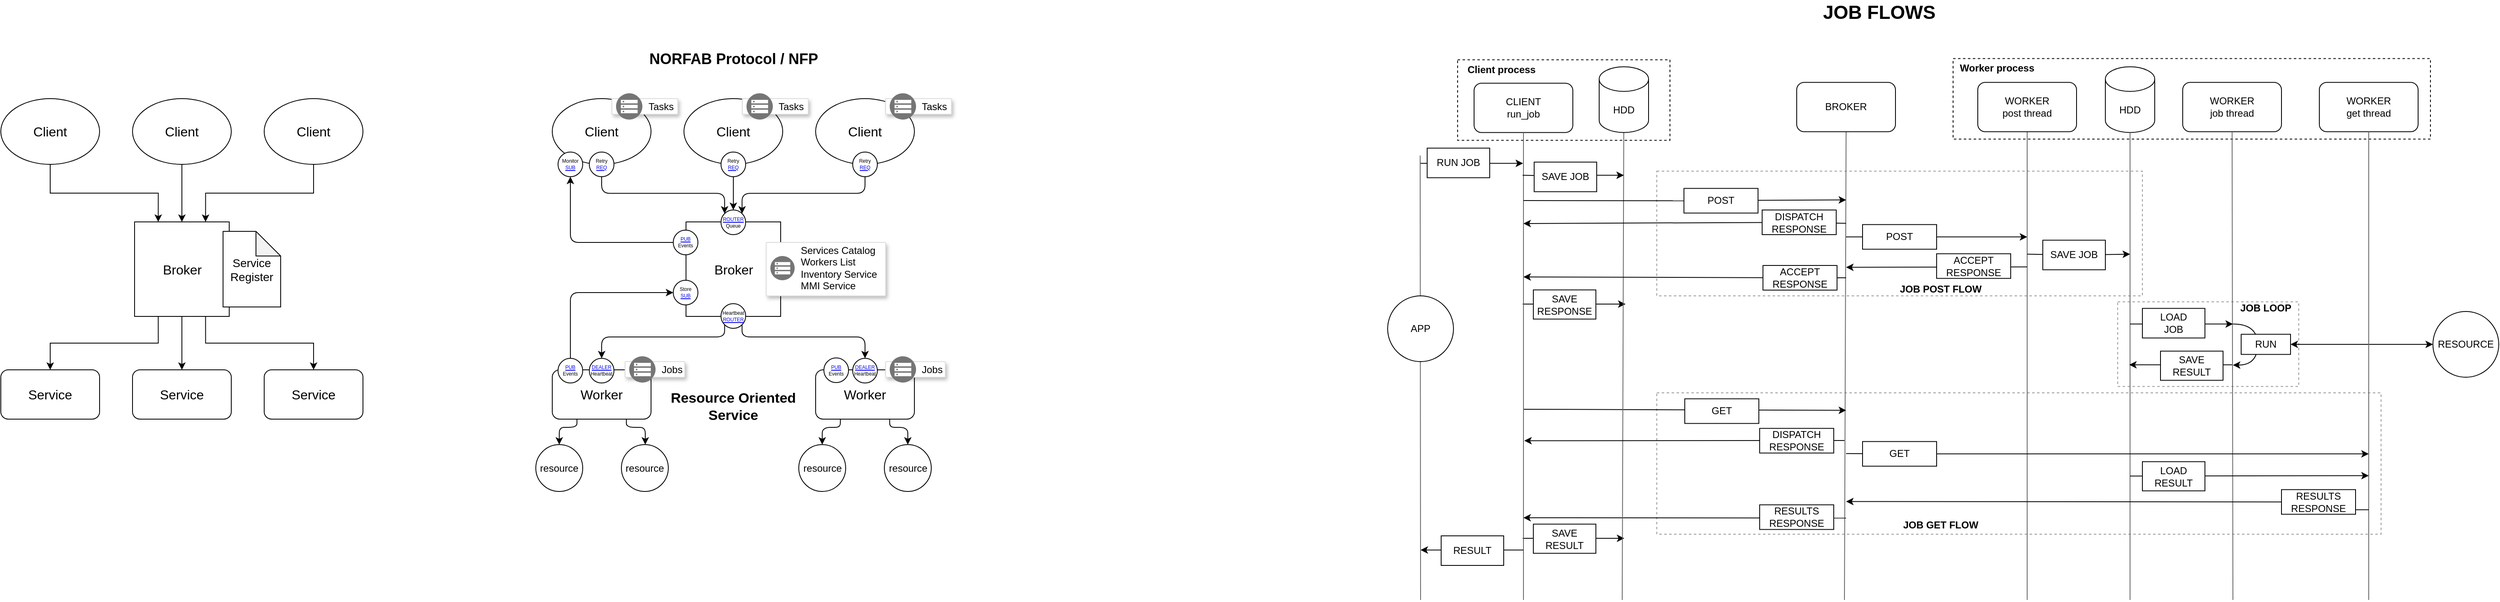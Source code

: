 <mxfile version="20.8.16" type="device"><diagram name="Page-1" id="EmvrVEdxaaQH5UVWdJDt"><mxGraphModel dx="2252" dy="894" grid="1" gridSize="10" guides="1" tooltips="1" connect="1" arrows="1" fold="1" page="1" pageScale="1" pageWidth="850" pageHeight="1100" math="0" shadow="0"><root><mxCell id="0"/><mxCell id="1" parent="0"/><mxCell id="1AsBTMf-P2dV9LIgMeSf-17" value="" style="endArrow=classic;html=1;rounded=0;endFill=1;startArrow=none;startFill=0;" parent="1" edge="1"><mxGeometry width="50" height="50" relative="1" as="geometry"><mxPoint x="1924.5" y="308.75" as="sourcePoint"/><mxPoint x="2049.5" y="308.75" as="targetPoint"/></mxGeometry></mxCell><mxCell id="1AsBTMf-P2dV9LIgMeSf-9" style="rounded=0;orthogonalLoop=1;jettySize=auto;html=1;exitX=0.5;exitY=1;exitDx=0;exitDy=0;endArrow=none;endFill=0;strokeColor=#666666;strokeWidth=1;" parent="1" edge="1"><mxGeometry relative="1" as="geometry"><mxPoint x="1925" y="840" as="targetPoint"/><mxPoint x="1924.5" y="299.25" as="sourcePoint"/></mxGeometry></mxCell><mxCell id="1AsBTMf-P2dV9LIgMeSf-6" value="" style="endArrow=classic;html=1;rounded=0;endFill=1;startArrow=none;startFill=0;" parent="1" edge="1"><mxGeometry width="50" height="50" relative="1" as="geometry"><mxPoint x="2049" y="765" as="sourcePoint"/><mxPoint x="2172.5" y="765" as="targetPoint"/></mxGeometry></mxCell><mxCell id="y4nq8baGXFF4WAOKkIi2-85" value="" style="rounded=0;whiteSpace=wrap;html=1;dashed=1;" parent="1" vertex="1"><mxGeometry x="1970" y="182.75" width="258" height="98" as="geometry"/></mxCell><mxCell id="y4nq8baGXFF4WAOKkIi2-86" value="Client process" style="text;html=1;strokeColor=none;fillColor=none;align=center;verticalAlign=middle;whiteSpace=wrap;rounded=0;fontStyle=1" parent="1" vertex="1"><mxGeometry x="1967" y="179.75" width="113" height="30" as="geometry"/></mxCell><mxCell id="y4nq8baGXFF4WAOKkIi2-78" value="" style="endArrow=classic;html=1;rounded=0;endFill=1;startArrow=none;startFill=0;" parent="1" edge="1"><mxGeometry width="50" height="50" relative="1" as="geometry"><mxPoint x="2049" y="480.0" as="sourcePoint"/><mxPoint x="2174" y="480.0" as="targetPoint"/></mxGeometry></mxCell><mxCell id="y4nq8baGXFF4WAOKkIi2-79" value="SAVE&lt;br&gt;RESPONSE" style="rounded=0;whiteSpace=wrap;html=1;" parent="1" vertex="1"><mxGeometry x="2062" y="462.75" width="76" height="35.5" as="geometry"/></mxCell><mxCell id="y4nq8baGXFF4WAOKkIi2-64" value="" style="rounded=0;whiteSpace=wrap;html=1;dashed=1;strokeColor=#999999;" parent="1" vertex="1"><mxGeometry x="2212" y="588" width="880" height="172" as="geometry"/></mxCell><mxCell id="y4nq8baGXFF4WAOKkIi2-62" value="" style="rounded=0;whiteSpace=wrap;html=1;dashed=1;strokeColor=#999999;" parent="1" vertex="1"><mxGeometry x="2212" y="318.25" width="590" height="151.75" as="geometry"/></mxCell><mxCell id="y4nq8baGXFF4WAOKkIi2-49" value="" style="rounded=0;whiteSpace=wrap;html=1;dashed=1;strokeColor=#999999;" parent="1" vertex="1"><mxGeometry x="2772" y="477.25" width="220" height="103" as="geometry"/></mxCell><mxCell id="y4nq8baGXFF4WAOKkIi2-40" value="" style="rounded=0;whiteSpace=wrap;html=1;dashed=1;" parent="1" vertex="1"><mxGeometry x="2572" y="181.25" width="580" height="98" as="geometry"/></mxCell><mxCell id="cgD56HcXu8aioEWl0BVU-12" style="edgeStyle=orthogonalEdgeStyle;rounded=0;orthogonalLoop=1;jettySize=auto;html=1;exitX=0.5;exitY=1;exitDx=0;exitDy=0;entryX=0.25;entryY=0;entryDx=0;entryDy=0;fontSize=16;" parent="1" source="cgD56HcXu8aioEWl0BVU-4" target="cgD56HcXu8aioEWl0BVU-11" edge="1"><mxGeometry relative="1" as="geometry"/></mxCell><mxCell id="cgD56HcXu8aioEWl0BVU-4" value="Client" style="ellipse;whiteSpace=wrap;html=1;fontSize=16;" parent="1" vertex="1"><mxGeometry x="200" y="230" width="120" height="80" as="geometry"/></mxCell><mxCell id="cgD56HcXu8aioEWl0BVU-5" value="Service" style="rounded=1;whiteSpace=wrap;html=1;fontSize=16;" parent="1" vertex="1"><mxGeometry x="200" y="560" width="120" height="60" as="geometry"/></mxCell><mxCell id="cgD56HcXu8aioEWl0BVU-6" value="Service" style="rounded=1;whiteSpace=wrap;html=1;fontSize=16;" parent="1" vertex="1"><mxGeometry x="360" y="560" width="120" height="60" as="geometry"/></mxCell><mxCell id="cgD56HcXu8aioEWl0BVU-7" value="Service" style="rounded=1;whiteSpace=wrap;html=1;fontSize=16;" parent="1" vertex="1"><mxGeometry x="520" y="560" width="120" height="60" as="geometry"/></mxCell><mxCell id="cgD56HcXu8aioEWl0BVU-13" style="edgeStyle=orthogonalEdgeStyle;rounded=0;orthogonalLoop=1;jettySize=auto;html=1;exitX=0.5;exitY=1;exitDx=0;exitDy=0;entryX=0.5;entryY=0;entryDx=0;entryDy=0;fontSize=16;" parent="1" source="cgD56HcXu8aioEWl0BVU-8" target="cgD56HcXu8aioEWl0BVU-11" edge="1"><mxGeometry relative="1" as="geometry"/></mxCell><mxCell id="cgD56HcXu8aioEWl0BVU-8" value="Client" style="ellipse;whiteSpace=wrap;html=1;fontSize=16;" parent="1" vertex="1"><mxGeometry x="360" y="230" width="120" height="80" as="geometry"/></mxCell><mxCell id="cgD56HcXu8aioEWl0BVU-14" style="edgeStyle=orthogonalEdgeStyle;rounded=0;orthogonalLoop=1;jettySize=auto;html=1;exitX=0.5;exitY=1;exitDx=0;exitDy=0;entryX=0.75;entryY=0;entryDx=0;entryDy=0;fontSize=16;" parent="1" source="cgD56HcXu8aioEWl0BVU-9" target="cgD56HcXu8aioEWl0BVU-11" edge="1"><mxGeometry relative="1" as="geometry"/></mxCell><mxCell id="cgD56HcXu8aioEWl0BVU-9" value="Client" style="ellipse;whiteSpace=wrap;html=1;fontSize=16;" parent="1" vertex="1"><mxGeometry x="520" y="230" width="120" height="80" as="geometry"/></mxCell><mxCell id="cgD56HcXu8aioEWl0BVU-15" style="edgeStyle=orthogonalEdgeStyle;rounded=0;orthogonalLoop=1;jettySize=auto;html=1;exitX=0.25;exitY=1;exitDx=0;exitDy=0;fontSize=16;" parent="1" source="cgD56HcXu8aioEWl0BVU-11" target="cgD56HcXu8aioEWl0BVU-5" edge="1"><mxGeometry relative="1" as="geometry"/></mxCell><mxCell id="cgD56HcXu8aioEWl0BVU-16" style="edgeStyle=orthogonalEdgeStyle;rounded=0;orthogonalLoop=1;jettySize=auto;html=1;exitX=0.5;exitY=1;exitDx=0;exitDy=0;entryX=0.5;entryY=0;entryDx=0;entryDy=0;fontSize=16;" parent="1" source="cgD56HcXu8aioEWl0BVU-11" target="cgD56HcXu8aioEWl0BVU-6" edge="1"><mxGeometry relative="1" as="geometry"/></mxCell><mxCell id="cgD56HcXu8aioEWl0BVU-17" style="edgeStyle=orthogonalEdgeStyle;rounded=0;orthogonalLoop=1;jettySize=auto;html=1;exitX=0.75;exitY=1;exitDx=0;exitDy=0;entryX=0.5;entryY=0;entryDx=0;entryDy=0;fontSize=16;" parent="1" source="cgD56HcXu8aioEWl0BVU-11" target="cgD56HcXu8aioEWl0BVU-7" edge="1"><mxGeometry relative="1" as="geometry"/></mxCell><mxCell id="cgD56HcXu8aioEWl0BVU-11" value="Broker" style="whiteSpace=wrap;html=1;aspect=fixed;fontSize=16;" parent="1" vertex="1"><mxGeometry x="362.5" y="380" width="115" height="115" as="geometry"/></mxCell><mxCell id="cgD56HcXu8aioEWl0BVU-18" value="Service&lt;br style=&quot;font-size: 14px;&quot;&gt;Register" style="shape=note;whiteSpace=wrap;html=1;backgroundOutline=1;darkOpacity=0.05;fontSize=14;" parent="1" vertex="1"><mxGeometry x="470" y="391.5" width="70" height="92" as="geometry"/></mxCell><mxCell id="gEVkTwlUMjT4_TGQj6Wl-2" value="Client" style="ellipse;whiteSpace=wrap;html=1;fontSize=16;" parent="1" vertex="1"><mxGeometry x="870" y="230" width="120" height="80" as="geometry"/></mxCell><mxCell id="xy4Jh7Qa_gmu5vVFVu2u-9" style="edgeStyle=orthogonalEdgeStyle;rounded=1;orthogonalLoop=1;jettySize=auto;html=1;exitX=0.25;exitY=1;exitDx=0;exitDy=0;entryX=0.5;entryY=0;entryDx=0;entryDy=0;" parent="1" source="gEVkTwlUMjT4_TGQj6Wl-3" target="xy4Jh7Qa_gmu5vVFVu2u-1" edge="1"><mxGeometry relative="1" as="geometry"><Array as="points"><mxPoint x="900" y="630"/><mxPoint x="879" y="630"/></Array></mxGeometry></mxCell><mxCell id="xy4Jh7Qa_gmu5vVFVu2u-10" style="edgeStyle=orthogonalEdgeStyle;rounded=1;orthogonalLoop=1;jettySize=auto;html=1;exitX=0.75;exitY=1;exitDx=0;exitDy=0;entryX=0.5;entryY=0;entryDx=0;entryDy=0;" parent="1" source="gEVkTwlUMjT4_TGQj6Wl-3" target="xy4Jh7Qa_gmu5vVFVu2u-2" edge="1"><mxGeometry relative="1" as="geometry"><Array as="points"><mxPoint x="960" y="630"/><mxPoint x="983" y="630"/><mxPoint x="983" y="651"/></Array></mxGeometry></mxCell><mxCell id="gEVkTwlUMjT4_TGQj6Wl-3" value="Worker" style="rounded=1;whiteSpace=wrap;html=1;fontSize=16;" parent="1" vertex="1"><mxGeometry x="870" y="560" width="120" height="60" as="geometry"/></mxCell><mxCell id="gEVkTwlUMjT4_TGQj6Wl-5" value="Worker" style="rounded=1;whiteSpace=wrap;html=1;fontSize=16;" parent="1" vertex="1"><mxGeometry x="1190" y="560" width="120" height="60" as="geometry"/></mxCell><mxCell id="gEVkTwlUMjT4_TGQj6Wl-6" style="edgeStyle=orthogonalEdgeStyle;rounded=0;orthogonalLoop=1;jettySize=auto;html=1;exitX=0.5;exitY=1;exitDx=0;exitDy=0;entryX=0.5;entryY=0;entryDx=0;entryDy=0;fontSize=16;startArrow=none;" parent="1" source="xy4Jh7Qa_gmu5vVFVu2u-31" target="xy4Jh7Qa_gmu5vVFVu2u-27" edge="1"><mxGeometry relative="1" as="geometry"/></mxCell><mxCell id="gEVkTwlUMjT4_TGQj6Wl-7" value="Client" style="ellipse;whiteSpace=wrap;html=1;fontSize=16;" parent="1" vertex="1"><mxGeometry x="1030" y="230" width="120" height="80" as="geometry"/></mxCell><mxCell id="gEVkTwlUMjT4_TGQj6Wl-8" style="edgeStyle=orthogonalEdgeStyle;rounded=1;orthogonalLoop=1;jettySize=auto;html=1;exitX=0.5;exitY=1;exitDx=0;exitDy=0;entryX=1;entryY=0;entryDx=0;entryDy=0;fontSize=16;startArrow=none;" parent="1" source="xy4Jh7Qa_gmu5vVFVu2u-33" target="xy4Jh7Qa_gmu5vVFVu2u-27" edge="1"><mxGeometry relative="1" as="geometry"/></mxCell><mxCell id="gEVkTwlUMjT4_TGQj6Wl-9" value="Client" style="ellipse;whiteSpace=wrap;html=1;fontSize=16;" parent="1" vertex="1"><mxGeometry x="1190" y="230" width="120" height="80" as="geometry"/></mxCell><mxCell id="gEVkTwlUMjT4_TGQj6Wl-10" style="edgeStyle=orthogonalEdgeStyle;rounded=1;orthogonalLoop=1;jettySize=auto;html=1;exitX=0;exitY=1;exitDx=0;exitDy=0;fontSize=16;entryX=0.5;entryY=0;entryDx=0;entryDy=0;" parent="1" source="xy4Jh7Qa_gmu5vVFVu2u-65" target="xy4Jh7Qa_gmu5vVFVu2u-23" edge="1"><mxGeometry relative="1" as="geometry"><Array as="points"><mxPoint x="1079" y="520"/><mxPoint x="930" y="520"/></Array></mxGeometry></mxCell><mxCell id="gEVkTwlUMjT4_TGQj6Wl-12" style="edgeStyle=orthogonalEdgeStyle;rounded=0;orthogonalLoop=1;jettySize=auto;html=1;exitX=0.75;exitY=1;exitDx=0;exitDy=0;entryX=0.5;entryY=0;entryDx=0;entryDy=0;fontSize=16;startArrow=none;" parent="1" source="xy4Jh7Qa_gmu5vVFVu2u-24" target="gEVkTwlUMjT4_TGQj6Wl-5" edge="1"><mxGeometry relative="1" as="geometry"/></mxCell><mxCell id="xy4Jh7Qa_gmu5vVFVu2u-26" style="edgeStyle=orthogonalEdgeStyle;rounded=1;orthogonalLoop=1;jettySize=auto;html=1;exitX=1;exitY=1;exitDx=0;exitDy=0;entryX=0.5;entryY=0;entryDx=0;entryDy=0;fontSize=6;" parent="1" source="xy4Jh7Qa_gmu5vVFVu2u-65" target="xy4Jh7Qa_gmu5vVFVu2u-24" edge="1"><mxGeometry relative="1" as="geometry"><Array as="points"><mxPoint x="1101" y="520"/><mxPoint x="1250" y="520"/></Array></mxGeometry></mxCell><mxCell id="gEVkTwlUMjT4_TGQj6Wl-13" value="Broker" style="whiteSpace=wrap;html=1;aspect=fixed;fontSize=16;" parent="1" vertex="1"><mxGeometry x="1032.5" y="380" width="115" height="115" as="geometry"/></mxCell><mxCell id="gEVkTwlUMjT4_TGQj6Wl-28" value="Resource&amp;nbsp;Oriented &lt;br&gt;Service" style="text;html=1;strokeColor=none;fillColor=none;align=center;verticalAlign=middle;whiteSpace=wrap;rounded=0;fontSize=17;fontStyle=1" parent="1" vertex="1"><mxGeometry x="1005" y="590" width="170" height="30" as="geometry"/></mxCell><mxCell id="xy4Jh7Qa_gmu5vVFVu2u-1" value="resource" style="ellipse;whiteSpace=wrap;html=1;aspect=fixed;" parent="1" vertex="1"><mxGeometry x="850" y="651" width="57" height="57" as="geometry"/></mxCell><mxCell id="xy4Jh7Qa_gmu5vVFVu2u-2" value="resource" style="ellipse;whiteSpace=wrap;html=1;aspect=fixed;" parent="1" vertex="1"><mxGeometry x="954" y="651" width="57" height="57" as="geometry"/></mxCell><mxCell id="xy4Jh7Qa_gmu5vVFVu2u-23" value="&lt;a href=&quot;https://rfc.zeromq.org/spec/28/#the-dealer-socket-type&quot;&gt;DEALER&lt;/a&gt;&lt;br&gt;Heartbeat" style="ellipse;whiteSpace=wrap;html=1;aspect=fixed;fontSize=6;" parent="1" vertex="1"><mxGeometry x="915" y="546" width="30" height="30" as="geometry"/></mxCell><mxCell id="xy4Jh7Qa_gmu5vVFVu2u-24" value="&lt;a href=&quot;https://rfc.zeromq.org/spec/28/#the-dealer-socket-type&quot;&gt;DEALER&lt;br&gt;&lt;/a&gt;Heartbeat" style="ellipse;whiteSpace=wrap;html=1;aspect=fixed;fontSize=6;" parent="1" vertex="1"><mxGeometry x="1235" y="546" width="30" height="30" as="geometry"/></mxCell><mxCell id="xy4Jh7Qa_gmu5vVFVu2u-27" value="&lt;a href=&quot;https://rfc.zeromq.org/spec/28/#the-router-socket-type&quot;&gt;ROUTER&lt;/a&gt;&lt;br&gt;Queue" style="ellipse;whiteSpace=wrap;html=1;aspect=fixed;fontSize=6;" parent="1" vertex="1"><mxGeometry x="1075" y="365.5" width="30" height="30" as="geometry"/></mxCell><mxCell id="xy4Jh7Qa_gmu5vVFVu2u-35" style="edgeStyle=orthogonalEdgeStyle;rounded=1;orthogonalLoop=1;jettySize=auto;html=1;exitX=0.5;exitY=1;exitDx=0;exitDy=0;entryX=0;entryY=0;entryDx=0;entryDy=0;fontSize=6;elbow=vertical;jumpSize=6;startArrow=none;startFill=0;" parent="1" source="xy4Jh7Qa_gmu5vVFVu2u-29" target="xy4Jh7Qa_gmu5vVFVu2u-27" edge="1"><mxGeometry relative="1" as="geometry"/></mxCell><mxCell id="xy4Jh7Qa_gmu5vVFVu2u-29" value="Retry&lt;br&gt;&lt;a href=&quot;https://rfc.zeromq.org/spec/28/#the-req-socket-type&quot;&gt;REQ&lt;/a&gt;" style="ellipse;whiteSpace=wrap;html=1;aspect=fixed;fontSize=6;" parent="1" vertex="1"><mxGeometry x="915" y="295" width="30" height="30" as="geometry"/></mxCell><mxCell id="xy4Jh7Qa_gmu5vVFVu2u-32" value="" style="edgeStyle=orthogonalEdgeStyle;rounded=0;orthogonalLoop=1;jettySize=auto;html=1;exitX=0.5;exitY=1;exitDx=0;exitDy=0;entryX=0.5;entryY=0;entryDx=0;entryDy=0;fontSize=16;endArrow=none;" parent="1" source="gEVkTwlUMjT4_TGQj6Wl-7" target="xy4Jh7Qa_gmu5vVFVu2u-31" edge="1"><mxGeometry relative="1" as="geometry"><mxPoint x="1090" y="310" as="sourcePoint"/><mxPoint x="1090" y="380" as="targetPoint"/></mxGeometry></mxCell><mxCell id="xy4Jh7Qa_gmu5vVFVu2u-31" value="Retry&lt;br style=&quot;border-color: var(--border-color);&quot;&gt;&lt;a style=&quot;border-color: var(--border-color);&quot; href=&quot;https://rfc.zeromq.org/spec/28/#the-req-socket-type&quot;&gt;REQ&lt;/a&gt;" style="ellipse;whiteSpace=wrap;html=1;aspect=fixed;fontSize=6;" parent="1" vertex="1"><mxGeometry x="1075" y="295" width="30" height="30" as="geometry"/></mxCell><mxCell id="xy4Jh7Qa_gmu5vVFVu2u-34" value="" style="edgeStyle=orthogonalEdgeStyle;rounded=0;orthogonalLoop=1;jettySize=auto;html=1;exitX=0.5;exitY=1;exitDx=0;exitDy=0;entryX=0.75;entryY=0;entryDx=0;entryDy=0;fontSize=16;endArrow=none;" parent="1" source="gEVkTwlUMjT4_TGQj6Wl-9" target="xy4Jh7Qa_gmu5vVFVu2u-33" edge="1"><mxGeometry relative="1" as="geometry"><mxPoint x="1250" y="310" as="sourcePoint"/><mxPoint x="1118.75" y="380" as="targetPoint"/></mxGeometry></mxCell><mxCell id="xy4Jh7Qa_gmu5vVFVu2u-33" value="Retry&lt;br style=&quot;border-color: var(--border-color);&quot;&gt;&lt;a style=&quot;border-color: var(--border-color);&quot; href=&quot;https://rfc.zeromq.org/spec/28/#the-req-socket-type&quot;&gt;REQ&lt;/a&gt;" style="ellipse;whiteSpace=wrap;html=1;aspect=fixed;fontSize=6;" parent="1" vertex="1"><mxGeometry x="1235" y="295" width="30" height="30" as="geometry"/></mxCell><mxCell id="xy4Jh7Qa_gmu5vVFVu2u-36" value="NORFAB Protocol / NFP" style="text;html=1;strokeColor=none;fillColor=none;align=center;verticalAlign=middle;whiteSpace=wrap;rounded=0;fontSize=18;fontStyle=1" parent="1" vertex="1"><mxGeometry x="918.75" y="167" width="342.5" height="30" as="geometry"/></mxCell><mxCell id="xy4Jh7Qa_gmu5vVFVu2u-40" value="" style="strokeColor=#dddddd;shadow=1;strokeWidth=1;rounded=1;absoluteArcSize=1;arcSize=2;fontSize=10;" parent="1" vertex="1"><mxGeometry x="958.5" y="550" width="72.5" height="19" as="geometry"/></mxCell><mxCell id="xy4Jh7Qa_gmu5vVFVu2u-41" value="Jobs" style="sketch=0;dashed=0;connectable=0;html=1;fillColor=#757575;strokeColor=none;shape=mxgraph.gcp2.persistent_disk_snapshot;part=1;labelPosition=right;verticalLabelPosition=middle;align=left;verticalAlign=middle;spacingLeft=5;fontSize=12;" parent="xy4Jh7Qa_gmu5vVFVu2u-40" vertex="1"><mxGeometry y="0.5" width="32" height="32" relative="1" as="geometry"><mxPoint x="5" y="-16" as="offset"/></mxGeometry></mxCell><mxCell id="xy4Jh7Qa_gmu5vVFVu2u-42" value="" style="strokeColor=#dddddd;shadow=1;strokeWidth=1;rounded=1;absoluteArcSize=1;arcSize=2;fontSize=10;" parent="1" vertex="1"><mxGeometry x="1275" y="550" width="72.5" height="19" as="geometry"/></mxCell><mxCell id="xy4Jh7Qa_gmu5vVFVu2u-43" value="Jobs" style="sketch=0;dashed=0;connectable=0;html=1;fillColor=#757575;strokeColor=none;shape=mxgraph.gcp2.persistent_disk_snapshot;part=1;labelPosition=right;verticalLabelPosition=middle;align=left;verticalAlign=middle;spacingLeft=5;fontSize=12;" parent="xy4Jh7Qa_gmu5vVFVu2u-42" vertex="1"><mxGeometry y="0.5" width="32" height="32" relative="1" as="geometry"><mxPoint x="5" y="-16" as="offset"/></mxGeometry></mxCell><mxCell id="xy4Jh7Qa_gmu5vVFVu2u-44" value="" style="strokeColor=#dddddd;shadow=1;strokeWidth=1;rounded=1;absoluteArcSize=1;arcSize=2;fontSize=10;" parent="1" vertex="1"><mxGeometry x="1130" y="405" width="145" height="65" as="geometry"/></mxCell><mxCell id="xy4Jh7Qa_gmu5vVFVu2u-45" value="Services Catalog&lt;br&gt;Workers List&lt;br&gt;Inventory Service&lt;br&gt;MMI Service" style="sketch=0;dashed=0;connectable=0;html=1;fillColor=#757575;strokeColor=none;shape=mxgraph.gcp2.persistent_disk_snapshot;part=1;labelPosition=right;verticalLabelPosition=middle;align=left;verticalAlign=middle;spacingLeft=5;fontSize=12;" parent="xy4Jh7Qa_gmu5vVFVu2u-44" vertex="1"><mxGeometry y="0.5" width="29.5" height="29.5" relative="1" as="geometry"><mxPoint x="5" y="-16" as="offset"/></mxGeometry></mxCell><mxCell id="xy4Jh7Qa_gmu5vVFVu2u-52" value="" style="strokeColor=#dddddd;shadow=1;strokeWidth=1;rounded=1;absoluteArcSize=1;arcSize=2;fontSize=10;" parent="1" vertex="1"><mxGeometry x="1275" y="230" width="80" height="19" as="geometry"/></mxCell><mxCell id="xy4Jh7Qa_gmu5vVFVu2u-53" value="Tasks" style="sketch=0;dashed=0;connectable=0;html=1;fillColor=#757575;strokeColor=none;shape=mxgraph.gcp2.persistent_disk_snapshot;part=1;labelPosition=right;verticalLabelPosition=middle;align=left;verticalAlign=middle;spacingLeft=5;fontSize=12;" parent="xy4Jh7Qa_gmu5vVFVu2u-52" vertex="1"><mxGeometry y="0.5" width="32" height="32" relative="1" as="geometry"><mxPoint x="5" y="-16" as="offset"/></mxGeometry></mxCell><mxCell id="xy4Jh7Qa_gmu5vVFVu2u-54" value="" style="strokeColor=#dddddd;shadow=1;strokeWidth=1;rounded=1;absoluteArcSize=1;arcSize=2;fontSize=10;" parent="1" vertex="1"><mxGeometry x="942.5" y="230" width="80" height="19" as="geometry"/></mxCell><mxCell id="xy4Jh7Qa_gmu5vVFVu2u-55" value="Tasks" style="sketch=0;dashed=0;connectable=0;html=1;fillColor=#757575;strokeColor=none;shape=mxgraph.gcp2.persistent_disk_snapshot;part=1;labelPosition=right;verticalLabelPosition=middle;align=left;verticalAlign=middle;spacingLeft=5;fontSize=12;" parent="xy4Jh7Qa_gmu5vVFVu2u-54" vertex="1"><mxGeometry y="0.5" width="32" height="32" relative="1" as="geometry"><mxPoint x="5" y="-16" as="offset"/></mxGeometry></mxCell><mxCell id="xy4Jh7Qa_gmu5vVFVu2u-56" value="" style="strokeColor=#dddddd;shadow=1;strokeWidth=1;rounded=1;absoluteArcSize=1;arcSize=2;fontSize=10;" parent="1" vertex="1"><mxGeometry x="1101" y="230" width="80" height="19" as="geometry"/></mxCell><mxCell id="xy4Jh7Qa_gmu5vVFVu2u-57" value="Tasks" style="sketch=0;dashed=0;connectable=0;html=1;fillColor=#757575;strokeColor=none;shape=mxgraph.gcp2.persistent_disk_snapshot;part=1;labelPosition=right;verticalLabelPosition=middle;align=left;verticalAlign=middle;spacingLeft=5;fontSize=12;" parent="xy4Jh7Qa_gmu5vVFVu2u-56" vertex="1"><mxGeometry y="0.5" width="32" height="32" relative="1" as="geometry"><mxPoint x="5" y="-16" as="offset"/></mxGeometry></mxCell><mxCell id="xy4Jh7Qa_gmu5vVFVu2u-65" value="Heartbeat&lt;br&gt;&lt;a style=&quot;border-color: var(--border-color);&quot; href=&quot;https://rfc.zeromq.org/spec/28/#the-router-socket-type&quot;&gt;ROUTER&lt;/a&gt;" style="ellipse;whiteSpace=wrap;html=1;aspect=fixed;fontSize=6;" parent="1" vertex="1"><mxGeometry x="1075" y="479.5" width="30" height="30" as="geometry"/></mxCell><mxCell id="xy4Jh7Qa_gmu5vVFVu2u-66" value="&lt;a href=&quot;https://rfc.zeromq.org/spec/29/#the-pub-socket-type&quot;&gt;PUB&lt;/a&gt;&lt;br&gt;Events" style="ellipse;whiteSpace=wrap;html=1;aspect=fixed;fontSize=6;" parent="1" vertex="1"><mxGeometry x="877" y="546" width="30" height="30" as="geometry"/></mxCell><mxCell id="xy4Jh7Qa_gmu5vVFVu2u-71" style="edgeStyle=orthogonalEdgeStyle;rounded=1;jumpSize=6;orthogonalLoop=1;jettySize=auto;html=1;exitX=0.5;exitY=1;exitDx=0;exitDy=0;entryX=0;entryY=0.5;entryDx=0;entryDy=0;fontSize=18;startArrow=classic;startFill=1;elbow=vertical;endArrow=none;endFill=0;" parent="1" source="xy4Jh7Qa_gmu5vVFVu2u-67" target="xy4Jh7Qa_gmu5vVFVu2u-70" edge="1"><mxGeometry relative="1" as="geometry"/></mxCell><mxCell id="xy4Jh7Qa_gmu5vVFVu2u-67" value="Monitor&lt;br&gt;&lt;a href=&quot;https://rfc.zeromq.org/spec/29/#the-sub-socket-type&quot;&gt;SUB&lt;/a&gt;" style="ellipse;whiteSpace=wrap;html=1;aspect=fixed;fontSize=6;" parent="1" vertex="1"><mxGeometry x="877" y="295" width="30" height="30" as="geometry"/></mxCell><mxCell id="xy4Jh7Qa_gmu5vVFVu2u-69" style="edgeStyle=orthogonalEdgeStyle;rounded=1;jumpSize=6;orthogonalLoop=1;jettySize=auto;html=1;exitX=0;exitY=0.5;exitDx=0;exitDy=0;entryX=0.5;entryY=0;entryDx=0;entryDy=0;fontSize=18;startArrow=classic;startFill=1;elbow=vertical;endArrow=none;endFill=0;" parent="1" source="xy4Jh7Qa_gmu5vVFVu2u-68" target="xy4Jh7Qa_gmu5vVFVu2u-66" edge="1"><mxGeometry relative="1" as="geometry"/></mxCell><mxCell id="xy4Jh7Qa_gmu5vVFVu2u-68" value="Store&lt;br&gt;&lt;a href=&quot;https://rfc.zeromq.org/spec/29/#the-sub-socket-type&quot;&gt;SUB&lt;/a&gt;" style="ellipse;whiteSpace=wrap;html=1;aspect=fixed;fontSize=6;" parent="1" vertex="1"><mxGeometry x="1017" y="451" width="30" height="30" as="geometry"/></mxCell><mxCell id="xy4Jh7Qa_gmu5vVFVu2u-70" value="&lt;a href=&quot;https://rfc.zeromq.org/spec/29/#the-pub-socket-type&quot;&gt;PUB&lt;/a&gt;&lt;br&gt;Events" style="ellipse;whiteSpace=wrap;html=1;aspect=fixed;fontSize=6;" parent="1" vertex="1"><mxGeometry x="1017" y="390" width="30" height="30" as="geometry"/></mxCell><mxCell id="xy4Jh7Qa_gmu5vVFVu2u-78" value="&lt;a href=&quot;https://rfc.zeromq.org/spec/29/#the-pub-socket-type&quot;&gt;PUB&lt;/a&gt;&lt;br&gt;Events" style="ellipse;whiteSpace=wrap;html=1;aspect=fixed;fontSize=6;" parent="1" vertex="1"><mxGeometry x="1200" y="545.5" width="30" height="30" as="geometry"/></mxCell><mxCell id="xy4Jh7Qa_gmu5vVFVu2u-83" style="edgeStyle=orthogonalEdgeStyle;rounded=1;jumpSize=6;orthogonalLoop=1;jettySize=auto;html=1;exitX=0.5;exitY=0;exitDx=0;exitDy=0;entryX=0.25;entryY=1;entryDx=0;entryDy=0;fontSize=10;fontColor=#757575;startArrow=classic;startFill=1;endArrow=none;endFill=0;elbow=vertical;" parent="1" source="xy4Jh7Qa_gmu5vVFVu2u-79" target="gEVkTwlUMjT4_TGQj6Wl-5" edge="1"><mxGeometry relative="1" as="geometry"><Array as="points"><mxPoint x="1198" y="630"/><mxPoint x="1220" y="630"/></Array></mxGeometry></mxCell><mxCell id="xy4Jh7Qa_gmu5vVFVu2u-79" value="resource" style="ellipse;whiteSpace=wrap;html=1;aspect=fixed;" parent="1" vertex="1"><mxGeometry x="1169.5" y="651" width="57" height="57" as="geometry"/></mxCell><mxCell id="xy4Jh7Qa_gmu5vVFVu2u-84" style="edgeStyle=orthogonalEdgeStyle;rounded=1;jumpSize=6;orthogonalLoop=1;jettySize=auto;html=1;exitX=0.5;exitY=0;exitDx=0;exitDy=0;entryX=0.75;entryY=1;entryDx=0;entryDy=0;fontSize=10;fontColor=#757575;startArrow=classic;startFill=1;endArrow=none;endFill=0;elbow=vertical;" parent="1" source="xy4Jh7Qa_gmu5vVFVu2u-80" target="gEVkTwlUMjT4_TGQj6Wl-5" edge="1"><mxGeometry relative="1" as="geometry"><Array as="points"><mxPoint x="1302" y="630"/><mxPoint x="1280" y="630"/></Array></mxGeometry></mxCell><mxCell id="xy4Jh7Qa_gmu5vVFVu2u-80" value="resource" style="ellipse;whiteSpace=wrap;html=1;aspect=fixed;" parent="1" vertex="1"><mxGeometry x="1273.5" y="651" width="57" height="57" as="geometry"/></mxCell><mxCell id="y4nq8baGXFF4WAOKkIi2-5" style="rounded=0;orthogonalLoop=1;jettySize=auto;html=1;exitX=0.5;exitY=1;exitDx=0;exitDy=0;endArrow=none;endFill=0;strokeColor=#666666;strokeWidth=1;" parent="1" source="y4nq8baGXFF4WAOKkIi2-2" edge="1"><mxGeometry relative="1" as="geometry"><mxPoint x="2440" y="840" as="targetPoint"/></mxGeometry></mxCell><mxCell id="y4nq8baGXFF4WAOKkIi2-2" value="BROKER" style="rounded=1;whiteSpace=wrap;html=1;" parent="1" vertex="1"><mxGeometry x="2382" y="210.25" width="120" height="60" as="geometry"/></mxCell><mxCell id="y4nq8baGXFF4WAOKkIi2-6" style="rounded=0;orthogonalLoop=1;jettySize=auto;html=1;exitX=0.5;exitY=1;exitDx=0;exitDy=0;endArrow=none;endFill=0;strokeColor=#666666;strokeWidth=1;" parent="1" source="y4nq8baGXFF4WAOKkIi2-3" edge="1"><mxGeometry relative="1" as="geometry"><mxPoint x="2662" y="840" as="targetPoint"/></mxGeometry></mxCell><mxCell id="y4nq8baGXFF4WAOKkIi2-3" value="WORKER&lt;br&gt;post thread" style="rounded=1;whiteSpace=wrap;html=1;" parent="1" vertex="1"><mxGeometry x="2602" y="210.25" width="120" height="60" as="geometry"/></mxCell><mxCell id="y4nq8baGXFF4WAOKkIi2-8" value="JOB FLOWS" style="text;html=1;strokeColor=none;fillColor=none;align=left;verticalAlign=middle;whiteSpace=wrap;rounded=0;fontStyle=1;fontSize=23;" parent="1" vertex="1"><mxGeometry x="2412" y="110" width="190" height="30" as="geometry"/></mxCell><mxCell id="y4nq8baGXFF4WAOKkIi2-12" value="" style="endArrow=classic;html=1;rounded=0;exitX=0;exitY=0.5;exitDx=0;exitDy=0;" parent="1" source="y4nq8baGXFF4WAOKkIi2-13" edge="1"><mxGeometry width="50" height="50" relative="1" as="geometry"><mxPoint x="2232" y="353.25" as="sourcePoint"/><mxPoint x="2442" y="353.25" as="targetPoint"/></mxGeometry></mxCell><mxCell id="y4nq8baGXFF4WAOKkIi2-13" value="POST" style="rounded=0;whiteSpace=wrap;html=1;" parent="1" vertex="1"><mxGeometry x="2245" y="339.25" width="90" height="30" as="geometry"/></mxCell><mxCell id="y4nq8baGXFF4WAOKkIi2-14" value="" style="endArrow=classic;html=1;rounded=0;" parent="1" edge="1"><mxGeometry width="50" height="50" relative="1" as="geometry"><mxPoint x="2442" y="398.25" as="sourcePoint"/><mxPoint x="2662" y="398.25" as="targetPoint"/></mxGeometry></mxCell><mxCell id="y4nq8baGXFF4WAOKkIi2-15" value="POST" style="rounded=0;whiteSpace=wrap;html=1;" parent="1" vertex="1"><mxGeometry x="2462" y="383.25" width="90" height="30" as="geometry"/></mxCell><mxCell id="y4nq8baGXFF4WAOKkIi2-16" value="HDD" style="shape=cylinder3;whiteSpace=wrap;html=1;boundedLbl=1;backgroundOutline=1;size=15;" parent="1" vertex="1"><mxGeometry x="2757" y="191.25" width="60" height="80" as="geometry"/></mxCell><mxCell id="y4nq8baGXFF4WAOKkIi2-17" style="rounded=0;orthogonalLoop=1;jettySize=auto;html=1;exitX=0.5;exitY=1;exitDx=0;exitDy=0;endArrow=none;endFill=0;strokeColor=#666666;strokeWidth=1;exitPerimeter=0;" parent="1" edge="1" source="y4nq8baGXFF4WAOKkIi2-16"><mxGeometry relative="1" as="geometry"><mxPoint x="2787" y="840" as="targetPoint"/><mxPoint x="2786.5" y="300.25" as="sourcePoint"/></mxGeometry></mxCell><mxCell id="y4nq8baGXFF4WAOKkIi2-18" value="" style="endArrow=classic;html=1;rounded=0;startArrow=none;" parent="1" edge="1"><mxGeometry width="50" height="50" relative="1" as="geometry"><mxPoint x="2757" y="419.691" as="sourcePoint"/><mxPoint x="2787" y="419.25" as="targetPoint"/></mxGeometry></mxCell><mxCell id="y4nq8baGXFF4WAOKkIi2-20" value="WORKER&lt;br&gt;job thread" style="rounded=1;whiteSpace=wrap;html=1;" parent="1" vertex="1"><mxGeometry x="2851" y="210.25" width="120" height="60" as="geometry"/></mxCell><mxCell id="y4nq8baGXFF4WAOKkIi2-21" style="rounded=0;orthogonalLoop=1;jettySize=auto;html=1;exitX=0.5;exitY=1;exitDx=0;exitDy=0;endArrow=none;endFill=0;strokeColor=#666666;strokeWidth=1;" parent="1" edge="1" source="y4nq8baGXFF4WAOKkIi2-20"><mxGeometry relative="1" as="geometry"><mxPoint x="2912" y="840" as="targetPoint"/><mxPoint x="2911.0" y="299.25" as="sourcePoint"/></mxGeometry></mxCell><mxCell id="y4nq8baGXFF4WAOKkIi2-22" value="" style="endArrow=classic;html=1;rounded=0;" parent="1" edge="1"><mxGeometry width="50" height="50" relative="1" as="geometry"><mxPoint x="2787" y="504.25" as="sourcePoint"/><mxPoint x="2912" y="504.25" as="targetPoint"/></mxGeometry></mxCell><mxCell id="y4nq8baGXFF4WAOKkIi2-23" value="LOAD&lt;br&gt;JOB" style="rounded=0;whiteSpace=wrap;html=1;" parent="1" vertex="1"><mxGeometry x="2802" y="485.25" width="76" height="36" as="geometry"/></mxCell><mxCell id="y4nq8baGXFF4WAOKkIi2-26" value="" style="curved=1;endArrow=classic;html=1;rounded=0;" parent="1" edge="1"><mxGeometry width="50" height="50" relative="1" as="geometry"><mxPoint x="2912" y="504.25" as="sourcePoint"/><mxPoint x="2912" y="554.25" as="targetPoint"/><Array as="points"><mxPoint x="2942" y="504.25"/><mxPoint x="2942" y="554.25"/></Array></mxGeometry></mxCell><mxCell id="y4nq8baGXFF4WAOKkIi2-99" style="edgeStyle=none;rounded=0;orthogonalLoop=1;jettySize=auto;html=1;exitX=1;exitY=0.5;exitDx=0;exitDy=0;entryX=0;entryY=0.5;entryDx=0;entryDy=0;strokeColor=#000000;strokeWidth=1;fontSize=23;startArrow=classic;startFill=1;endArrow=classic;endFill=1;" parent="1" source="y4nq8baGXFF4WAOKkIi2-27" target="y4nq8baGXFF4WAOKkIi2-98" edge="1"><mxGeometry relative="1" as="geometry"/></mxCell><mxCell id="y4nq8baGXFF4WAOKkIi2-27" value="RUN" style="rounded=0;whiteSpace=wrap;html=1;" parent="1" vertex="1"><mxGeometry x="2922" y="516.75" width="60" height="24.5" as="geometry"/></mxCell><mxCell id="y4nq8baGXFF4WAOKkIi2-28" value="" style="endArrow=none;html=1;rounded=0;endFill=0;startArrow=classic;startFill=1;" parent="1" edge="1"><mxGeometry width="50" height="50" relative="1" as="geometry"><mxPoint x="2786" y="553.83" as="sourcePoint"/><mxPoint x="2911" y="553.83" as="targetPoint"/></mxGeometry></mxCell><mxCell id="y4nq8baGXFF4WAOKkIi2-29" value="SAVE&lt;br&gt;RESULT" style="rounded=0;whiteSpace=wrap;html=1;" parent="1" vertex="1"><mxGeometry x="2824" y="537.25" width="76" height="35.5" as="geometry"/></mxCell><mxCell id="y4nq8baGXFF4WAOKkIi2-30" value="WORKER&lt;br&gt;get thread" style="rounded=1;whiteSpace=wrap;html=1;" parent="1" vertex="1"><mxGeometry x="3017" y="210.25" width="120" height="60" as="geometry"/></mxCell><mxCell id="y4nq8baGXFF4WAOKkIi2-31" style="rounded=0;orthogonalLoop=1;jettySize=auto;html=1;exitX=0.5;exitY=1;exitDx=0;exitDy=0;endArrow=none;endFill=0;strokeColor=#666666;strokeWidth=1;" parent="1" edge="1" source="y4nq8baGXFF4WAOKkIi2-30"><mxGeometry relative="1" as="geometry"><mxPoint x="3077" y="840" as="targetPoint"/><mxPoint x="3076.58" y="300.25" as="sourcePoint"/></mxGeometry></mxCell><mxCell id="y4nq8baGXFF4WAOKkIi2-33" value="" style="endArrow=classic;html=1;rounded=0;" parent="1" edge="1"><mxGeometry width="50" height="50" relative="1" as="geometry"><mxPoint x="2050" y="608" as="sourcePoint"/><mxPoint x="2442" y="609.25" as="targetPoint"/></mxGeometry></mxCell><mxCell id="y4nq8baGXFF4WAOKkIi2-34" value="GET" style="rounded=0;whiteSpace=wrap;html=1;" parent="1" vertex="1"><mxGeometry x="2246" y="595.25" width="90" height="30" as="geometry"/></mxCell><mxCell id="y4nq8baGXFF4WAOKkIi2-35" value="" style="endArrow=classic;html=1;rounded=0;startArrow=none;exitX=1;exitY=0.5;exitDx=0;exitDy=0;" parent="1" source="y4nq8baGXFF4WAOKkIi2-36" edge="1"><mxGeometry width="50" height="50" relative="1" as="geometry"><mxPoint x="2557" y="662.25" as="sourcePoint"/><mxPoint x="3077" y="662.25" as="targetPoint"/></mxGeometry></mxCell><mxCell id="y4nq8baGXFF4WAOKkIi2-37" value="" style="endArrow=none;html=1;rounded=0;" parent="1" target="y4nq8baGXFF4WAOKkIi2-36" edge="1"><mxGeometry width="50" height="50" relative="1" as="geometry"><mxPoint x="2442" y="661.83" as="sourcePoint"/><mxPoint x="2662" y="661.83" as="targetPoint"/></mxGeometry></mxCell><mxCell id="y4nq8baGXFF4WAOKkIi2-36" value="GET" style="rounded=0;whiteSpace=wrap;html=1;" parent="1" vertex="1"><mxGeometry x="2462" y="647.25" width="90" height="30" as="geometry"/></mxCell><mxCell id="y4nq8baGXFF4WAOKkIi2-38" value="" style="endArrow=classic;html=1;rounded=0;" parent="1" edge="1"><mxGeometry width="50" height="50" relative="1" as="geometry"><mxPoint x="2787" y="689.25" as="sourcePoint"/><mxPoint x="3077" y="688.75" as="targetPoint"/></mxGeometry></mxCell><mxCell id="y4nq8baGXFF4WAOKkIi2-41" value="Worker process" style="text;html=1;strokeColor=none;fillColor=none;align=center;verticalAlign=middle;whiteSpace=wrap;rounded=0;fontStyle=1" parent="1" vertex="1"><mxGeometry x="2569" y="178.25" width="113" height="30" as="geometry"/></mxCell><mxCell id="y4nq8baGXFF4WAOKkIi2-42" value="LOAD&lt;br&gt;RESULT" style="rounded=0;whiteSpace=wrap;html=1;" parent="1" vertex="1"><mxGeometry x="2802" y="671.75" width="76" height="35.5" as="geometry"/></mxCell><mxCell id="y4nq8baGXFF4WAOKkIi2-43" value="" style="endArrow=none;html=1;rounded=0;startArrow=classic;entryX=0;entryY=0.5;entryDx=0;entryDy=0;endFill=0;startFill=1;" parent="1" target="y4nq8baGXFF4WAOKkIi2-44" edge="1"><mxGeometry width="50" height="50" relative="1" as="geometry"><mxPoint x="2442" y="720.25" as="sourcePoint"/><mxPoint x="3072" y="700.25" as="targetPoint"/></mxGeometry></mxCell><mxCell id="y4nq8baGXFF4WAOKkIi2-45" style="edgeStyle=none;rounded=0;orthogonalLoop=1;jettySize=auto;html=1;startArrow=none;startFill=0;endArrow=none;endFill=0;" parent="1" edge="1"><mxGeometry relative="1" as="geometry"><mxPoint x="3077" y="730.25" as="targetPoint"/><mxPoint x="3057" y="730.25" as="sourcePoint"/></mxGeometry></mxCell><mxCell id="y4nq8baGXFF4WAOKkIi2-44" value="RESULTS&lt;br&gt;RESPONSE" style="rounded=0;whiteSpace=wrap;html=1;" parent="1" vertex="1"><mxGeometry x="2971" y="705.75" width="90" height="30" as="geometry"/></mxCell><mxCell id="y4nq8baGXFF4WAOKkIi2-48" value="" style="endArrow=none;html=1;rounded=0;endFill=0;startArrow=classic;startFill=1;" parent="1" edge="1"><mxGeometry width="50" height="50" relative="1" as="geometry"><mxPoint x="2050" y="740" as="sourcePoint"/><mxPoint x="2442" y="740.25" as="targetPoint"/></mxGeometry></mxCell><mxCell id="y4nq8baGXFF4WAOKkIi2-47" value="RESULTS&lt;br style=&quot;border-color: var(--border-color);&quot;&gt;RESPONSE" style="rounded=0;whiteSpace=wrap;html=1;" parent="1" vertex="1"><mxGeometry x="2337" y="724.25" width="90" height="30" as="geometry"/></mxCell><mxCell id="y4nq8baGXFF4WAOKkIi2-50" value="JOB LOOP" style="text;html=1;strokeColor=none;fillColor=none;align=center;verticalAlign=middle;whiteSpace=wrap;rounded=0;fontStyle=1" parent="1" vertex="1"><mxGeometry x="2917" y="470.25" width="70" height="30" as="geometry"/></mxCell><mxCell id="y4nq8baGXFF4WAOKkIi2-53" value="APP" style="ellipse;whiteSpace=wrap;html=1;aspect=fixed;" parent="1" vertex="1"><mxGeometry x="1885" y="470" width="80" height="80" as="geometry"/></mxCell><mxCell id="y4nq8baGXFF4WAOKkIi2-55" value="" style="endArrow=none;html=1;rounded=0;" parent="1" target="y4nq8baGXFF4WAOKkIi2-54" edge="1"><mxGeometry width="50" height="50" relative="1" as="geometry"><mxPoint x="2662" y="419.25" as="sourcePoint"/><mxPoint x="2787" y="419.25" as="targetPoint"/></mxGeometry></mxCell><mxCell id="y4nq8baGXFF4WAOKkIi2-54" value="SAVE JOB" style="rounded=0;whiteSpace=wrap;html=1;" parent="1" vertex="1"><mxGeometry x="2681" y="402.25" width="76" height="36" as="geometry"/></mxCell><mxCell id="y4nq8baGXFF4WAOKkIi2-56" value="" style="endArrow=none;html=1;rounded=0;endFill=0;startArrow=none;startFill=1;" parent="1" edge="1" source="y4nq8baGXFF4WAOKkIi2-57"><mxGeometry width="50" height="50" relative="1" as="geometry"><mxPoint x="2050" y="382" as="sourcePoint"/><mxPoint x="2442.0" y="381.75" as="targetPoint"/></mxGeometry></mxCell><mxCell id="y4nq8baGXFF4WAOKkIi2-58" value="" style="endArrow=none;html=1;rounded=0;endFill=0;startArrow=classic;startFill=1;" parent="1" edge="1"><mxGeometry width="50" height="50" relative="1" as="geometry"><mxPoint x="2442" y="435.25" as="sourcePoint"/><mxPoint x="2662.0" y="434.75" as="targetPoint"/></mxGeometry></mxCell><mxCell id="y4nq8baGXFF4WAOKkIi2-59" value="ACCEPT&lt;br&gt;RESPONSE" style="rounded=0;whiteSpace=wrap;html=1;" parent="1" vertex="1"><mxGeometry x="2552" y="418.75" width="90" height="30" as="geometry"/></mxCell><mxCell id="y4nq8baGXFF4WAOKkIi2-63" value="JOB POST FLOW" style="text;html=1;strokeColor=none;fillColor=none;align=center;verticalAlign=middle;whiteSpace=wrap;rounded=0;fontStyle=1" parent="1" vertex="1"><mxGeometry x="2482" y="447.25" width="150" height="30" as="geometry"/></mxCell><mxCell id="y4nq8baGXFF4WAOKkIi2-65" value="JOB GET FLOW" style="text;html=1;strokeColor=none;fillColor=none;align=center;verticalAlign=middle;whiteSpace=wrap;rounded=0;fontStyle=1" parent="1" vertex="1"><mxGeometry x="2482" y="734.25" width="150" height="30" as="geometry"/></mxCell><mxCell id="y4nq8baGXFF4WAOKkIi2-66" value="CLIENT&lt;br&gt;run_job" style="rounded=1;whiteSpace=wrap;html=1;" parent="1" vertex="1"><mxGeometry x="1990" y="211.25" width="120" height="60" as="geometry"/></mxCell><mxCell id="y4nq8baGXFF4WAOKkIi2-68" style="rounded=0;orthogonalLoop=1;jettySize=auto;html=1;endArrow=none;endFill=0;strokeColor=#666666;strokeWidth=1;" parent="1" edge="1" source="y4nq8baGXFF4WAOKkIi2-67"><mxGeometry relative="1" as="geometry"><mxPoint x="2170" y="840" as="targetPoint"/><mxPoint x="2171.66" y="299" as="sourcePoint"/></mxGeometry></mxCell><mxCell id="y4nq8baGXFF4WAOKkIi2-69" style="rounded=0;orthogonalLoop=1;jettySize=auto;html=1;exitX=0.5;exitY=1;exitDx=0;exitDy=0;endArrow=none;endFill=0;strokeColor=#666666;strokeWidth=1;" parent="1" edge="1" source="y4nq8baGXFF4WAOKkIi2-66"><mxGeometry relative="1" as="geometry"><mxPoint x="2050" y="840" as="targetPoint"/><mxPoint x="2049.66" y="299.25" as="sourcePoint"/></mxGeometry></mxCell><mxCell id="y4nq8baGXFF4WAOKkIi2-67" value="HDD" style="shape=cylinder3;whiteSpace=wrap;html=1;boundedLbl=1;backgroundOutline=1;size=15;" parent="1" vertex="1"><mxGeometry x="2142" y="191.25" width="60" height="80" as="geometry"/></mxCell><mxCell id="y4nq8baGXFF4WAOKkIi2-70" value="" style="endArrow=classic;html=1;rounded=0;startArrow=none;" parent="1" edge="1"><mxGeometry width="50" height="50" relative="1" as="geometry"><mxPoint x="2139" y="323.25" as="sourcePoint"/><mxPoint x="2172" y="323.25" as="targetPoint"/></mxGeometry></mxCell><mxCell id="y4nq8baGXFF4WAOKkIi2-71" value="" style="endArrow=none;html=1;rounded=0;" parent="1" edge="1"><mxGeometry width="50" height="50" relative="1" as="geometry"><mxPoint x="2049.0" y="323.25" as="sourcePoint"/><mxPoint x="2068" y="323.583" as="targetPoint"/></mxGeometry></mxCell><mxCell id="y4nq8baGXFF4WAOKkIi2-72" value="SAVE JOB" style="rounded=0;whiteSpace=wrap;html=1;" parent="1" vertex="1"><mxGeometry x="2063" y="307.25" width="76" height="36" as="geometry"/></mxCell><mxCell id="y4nq8baGXFF4WAOKkIi2-81" style="rounded=0;orthogonalLoop=1;jettySize=auto;html=1;entryX=0;entryY=0.5;entryDx=0;entryDy=0;strokeColor=#000000;strokeWidth=1;fontSize=23;startArrow=none;startFill=0;endArrow=none;endFill=0;" parent="1" target="y4nq8baGXFF4WAOKkIi2-13" edge="1"><mxGeometry relative="1" as="geometry"><mxPoint x="2050" y="354" as="sourcePoint"/></mxGeometry></mxCell><mxCell id="y4nq8baGXFF4WAOKkIi2-98" value="RESOURCE" style="ellipse;whiteSpace=wrap;html=1;aspect=fixed;" parent="1" vertex="1"><mxGeometry x="3155" y="489" width="80" height="80" as="geometry"/></mxCell><mxCell id="1AsBTMf-P2dV9LIgMeSf-1" value="" style="endArrow=none;html=1;rounded=0;endFill=0;startArrow=none;startFill=1;" parent="1" source="1AsBTMf-P2dV9LIgMeSf-2" edge="1"><mxGeometry width="50" height="50" relative="1" as="geometry"><mxPoint x="1940" y="448.25" as="sourcePoint"/><mxPoint x="2442" y="448" as="targetPoint"/></mxGeometry></mxCell><mxCell id="1AsBTMf-P2dV9LIgMeSf-3" value="" style="endArrow=none;html=1;rounded=0;endFill=0;startArrow=classic;startFill=1;" parent="1" target="1AsBTMf-P2dV9LIgMeSf-2" edge="1"><mxGeometry width="50" height="50" relative="1" as="geometry"><mxPoint x="2050" y="447" as="sourcePoint"/><mxPoint x="2442" y="447" as="targetPoint"/></mxGeometry></mxCell><mxCell id="1AsBTMf-P2dV9LIgMeSf-2" value="ACCEPT&lt;br style=&quot;border-color: var(--border-color);&quot;&gt;RESPONSE" style="rounded=0;whiteSpace=wrap;html=1;" parent="1" vertex="1"><mxGeometry x="2341" y="433" width="90" height="30" as="geometry"/></mxCell><mxCell id="y4nq8baGXFF4WAOKkIi2-88" value="SAVE&lt;br&gt;RESULT" style="rounded=0;whiteSpace=wrap;html=1;" parent="1" vertex="1"><mxGeometry x="2062" y="747.75" width="76" height="35.5" as="geometry"/></mxCell><mxCell id="1AsBTMf-P2dV9LIgMeSf-12" value="RUN JOB" style="rounded=0;whiteSpace=wrap;html=1;" parent="1" vertex="1"><mxGeometry x="1933" y="290.25" width="76" height="36" as="geometry"/></mxCell><mxCell id="1AsBTMf-P2dV9LIgMeSf-16" value="" style="endArrow=none;html=1;rounded=0;endFill=0;startArrow=classic;startFill=1;" parent="1" edge="1"><mxGeometry width="50" height="50" relative="1" as="geometry"><mxPoint x="1925" y="779.25" as="sourcePoint"/><mxPoint x="2050" y="779.25" as="targetPoint"/></mxGeometry></mxCell><mxCell id="1AsBTMf-P2dV9LIgMeSf-15" value="RESULT" style="rounded=0;whiteSpace=wrap;html=1;" parent="1" vertex="1"><mxGeometry x="1950" y="762" width="76" height="36" as="geometry"/></mxCell><mxCell id="JLE9ldc0vi_exO6Q_RRT-1" value="" style="endArrow=none;html=1;rounded=0;endFill=0;startArrow=classic;startFill=1;" edge="1" parent="1"><mxGeometry width="50" height="50" relative="1" as="geometry"><mxPoint x="2051" y="646.25" as="sourcePoint"/><mxPoint x="2440" y="646" as="targetPoint"/></mxGeometry></mxCell><mxCell id="JLE9ldc0vi_exO6Q_RRT-2" value="DISPATCH&lt;br style=&quot;border-color: var(--border-color);&quot;&gt;RESPONSE" style="rounded=0;whiteSpace=wrap;html=1;" vertex="1" parent="1"><mxGeometry x="2337" y="631.25" width="90" height="30" as="geometry"/></mxCell><mxCell id="JLE9ldc0vi_exO6Q_RRT-3" value="" style="endArrow=none;html=1;rounded=0;endFill=0;startArrow=classic;startFill=1;" edge="1" parent="1" target="y4nq8baGXFF4WAOKkIi2-57"><mxGeometry width="50" height="50" relative="1" as="geometry"><mxPoint x="2050" y="382" as="sourcePoint"/><mxPoint x="2442" y="381.75" as="targetPoint"/></mxGeometry></mxCell><mxCell id="y4nq8baGXFF4WAOKkIi2-57" value="DISPATCH&lt;br&gt;RESPONSE" style="rounded=0;whiteSpace=wrap;html=1;" parent="1" vertex="1"><mxGeometry x="2340" y="365.5" width="90" height="30" as="geometry"/></mxCell></root></mxGraphModel></diagram></mxfile>